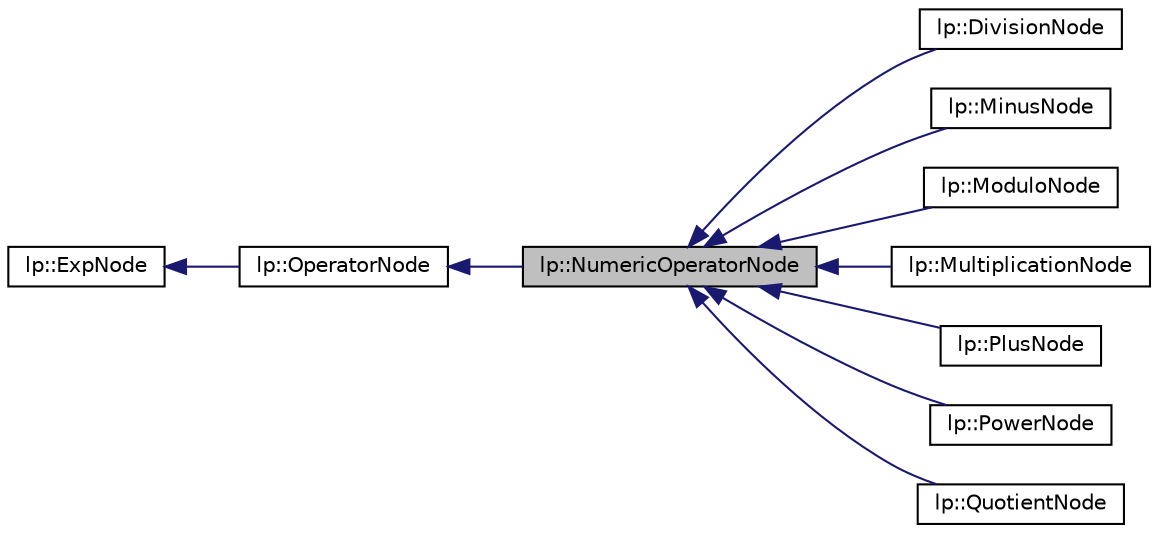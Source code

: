 digraph "lp::NumericOperatorNode"
{
  edge [fontname="Helvetica",fontsize="10",labelfontname="Helvetica",labelfontsize="10"];
  node [fontname="Helvetica",fontsize="10",shape=record];
  rankdir="LR";
  Node0 [label="lp::NumericOperatorNode",height=0.2,width=0.4,color="black", fillcolor="grey75", style="filled", fontcolor="black"];
  Node1 -> Node0 [dir="back",color="midnightblue",fontsize="10",style="solid",fontname="Helvetica"];
  Node1 [label="lp::OperatorNode",height=0.2,width=0.4,color="black", fillcolor="white", style="filled",URL="$classlp_1_1OperatorNode.html",tooltip="Definition of atributes and methods of OperatorNode class. "];
  Node2 -> Node1 [dir="back",color="midnightblue",fontsize="10",style="solid",fontname="Helvetica"];
  Node2 [label="lp::ExpNode",height=0.2,width=0.4,color="black", fillcolor="white", style="filled",URL="$classlp_1_1ExpNode.html",tooltip="Definition of atributes and methods of ExpNode class. "];
  Node0 -> Node3 [dir="back",color="midnightblue",fontsize="10",style="solid",fontname="Helvetica"];
  Node3 [label="lp::DivisionNode",height=0.2,width=0.4,color="black", fillcolor="white", style="filled",URL="$classlp_1_1DivisionNode.html",tooltip="Definition of atributes and methods of DivisionNode class. "];
  Node0 -> Node4 [dir="back",color="midnightblue",fontsize="10",style="solid",fontname="Helvetica"];
  Node4 [label="lp::MinusNode",height=0.2,width=0.4,color="black", fillcolor="white", style="filled",URL="$classlp_1_1MinusNode.html",tooltip="Definition of atributes and methods of MinusNode class. "];
  Node0 -> Node5 [dir="back",color="midnightblue",fontsize="10",style="solid",fontname="Helvetica"];
  Node5 [label="lp::ModuloNode",height=0.2,width=0.4,color="black", fillcolor="white", style="filled",URL="$classlp_1_1ModuloNode.html",tooltip="Definition of atributes and methods of ModuloNode class. "];
  Node0 -> Node6 [dir="back",color="midnightblue",fontsize="10",style="solid",fontname="Helvetica"];
  Node6 [label="lp::MultiplicationNode",height=0.2,width=0.4,color="black", fillcolor="white", style="filled",URL="$classlp_1_1MultiplicationNode.html",tooltip="Definition of atributes and methods of MultiplicationNode class. "];
  Node0 -> Node7 [dir="back",color="midnightblue",fontsize="10",style="solid",fontname="Helvetica"];
  Node7 [label="lp::PlusNode",height=0.2,width=0.4,color="black", fillcolor="white", style="filled",URL="$classlp_1_1PlusNode.html",tooltip="Definition of atributes and methods of PlusNode class. "];
  Node0 -> Node8 [dir="back",color="midnightblue",fontsize="10",style="solid",fontname="Helvetica"];
  Node8 [label="lp::PowerNode",height=0.2,width=0.4,color="black", fillcolor="white", style="filled",URL="$classlp_1_1PowerNode.html",tooltip="Definition of atributes and methods of PowerNode class. "];
  Node0 -> Node9 [dir="back",color="midnightblue",fontsize="10",style="solid",fontname="Helvetica"];
  Node9 [label="lp::QuotientNode",height=0.2,width=0.4,color="black", fillcolor="white", style="filled",URL="$classlp_1_1QuotientNode.html"];
}
